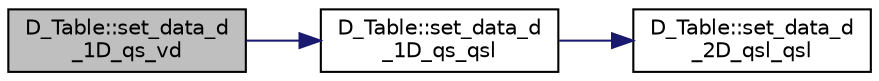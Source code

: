 digraph "D_Table::set_data_d_1D_qs_vd"
{
 // LATEX_PDF_SIZE
  edge [fontname="Helvetica",fontsize="10",labelfontname="Helvetica",labelfontsize="10"];
  node [fontname="Helvetica",fontsize="10",shape=record];
  rankdir="LR";
  Node1 [label="D_Table::set_data_d\l_1D_qs_vd",height=0.2,width=0.4,color="black", fillcolor="grey75", style="filled", fontcolor="black",tooltip=" "];
  Node1 -> Node2 [color="midnightblue",fontsize="10",style="solid"];
  Node2 [label="D_Table::set_data_d\l_1D_qs_qsl",height=0.2,width=0.4,color="black", fillcolor="white", style="filled",URL="$class_d___table.html#af9c8fd6e59f83ed5daa65d146d76055c",tooltip=" "];
  Node2 -> Node3 [color="midnightblue",fontsize="10",style="solid"];
  Node3 [label="D_Table::set_data_d\l_2D_qsl_qsl",height=0.2,width=0.4,color="black", fillcolor="white", style="filled",URL="$class_d___table.html#a779b19bf561f42b1eee1834ec2ea2f01",tooltip=" "];
}
